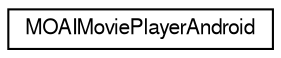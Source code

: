 digraph G
{
  edge [fontname="FreeSans",fontsize="10",labelfontname="FreeSans",labelfontsize="10"];
  node [fontname="FreeSans",fontsize="10",shape=record];
  rankdir=LR;
  Node1 [label="MOAIMoviePlayerAndroid",height=0.2,width=0.4,color="black", fillcolor="white", style="filled",URL="$class_m_o_a_i_movie_player_android.html",tooltip="Wrapper for simple video playback. Exposed to lua via MOAIMoviePlayer on all mobile platforms..."];
}
